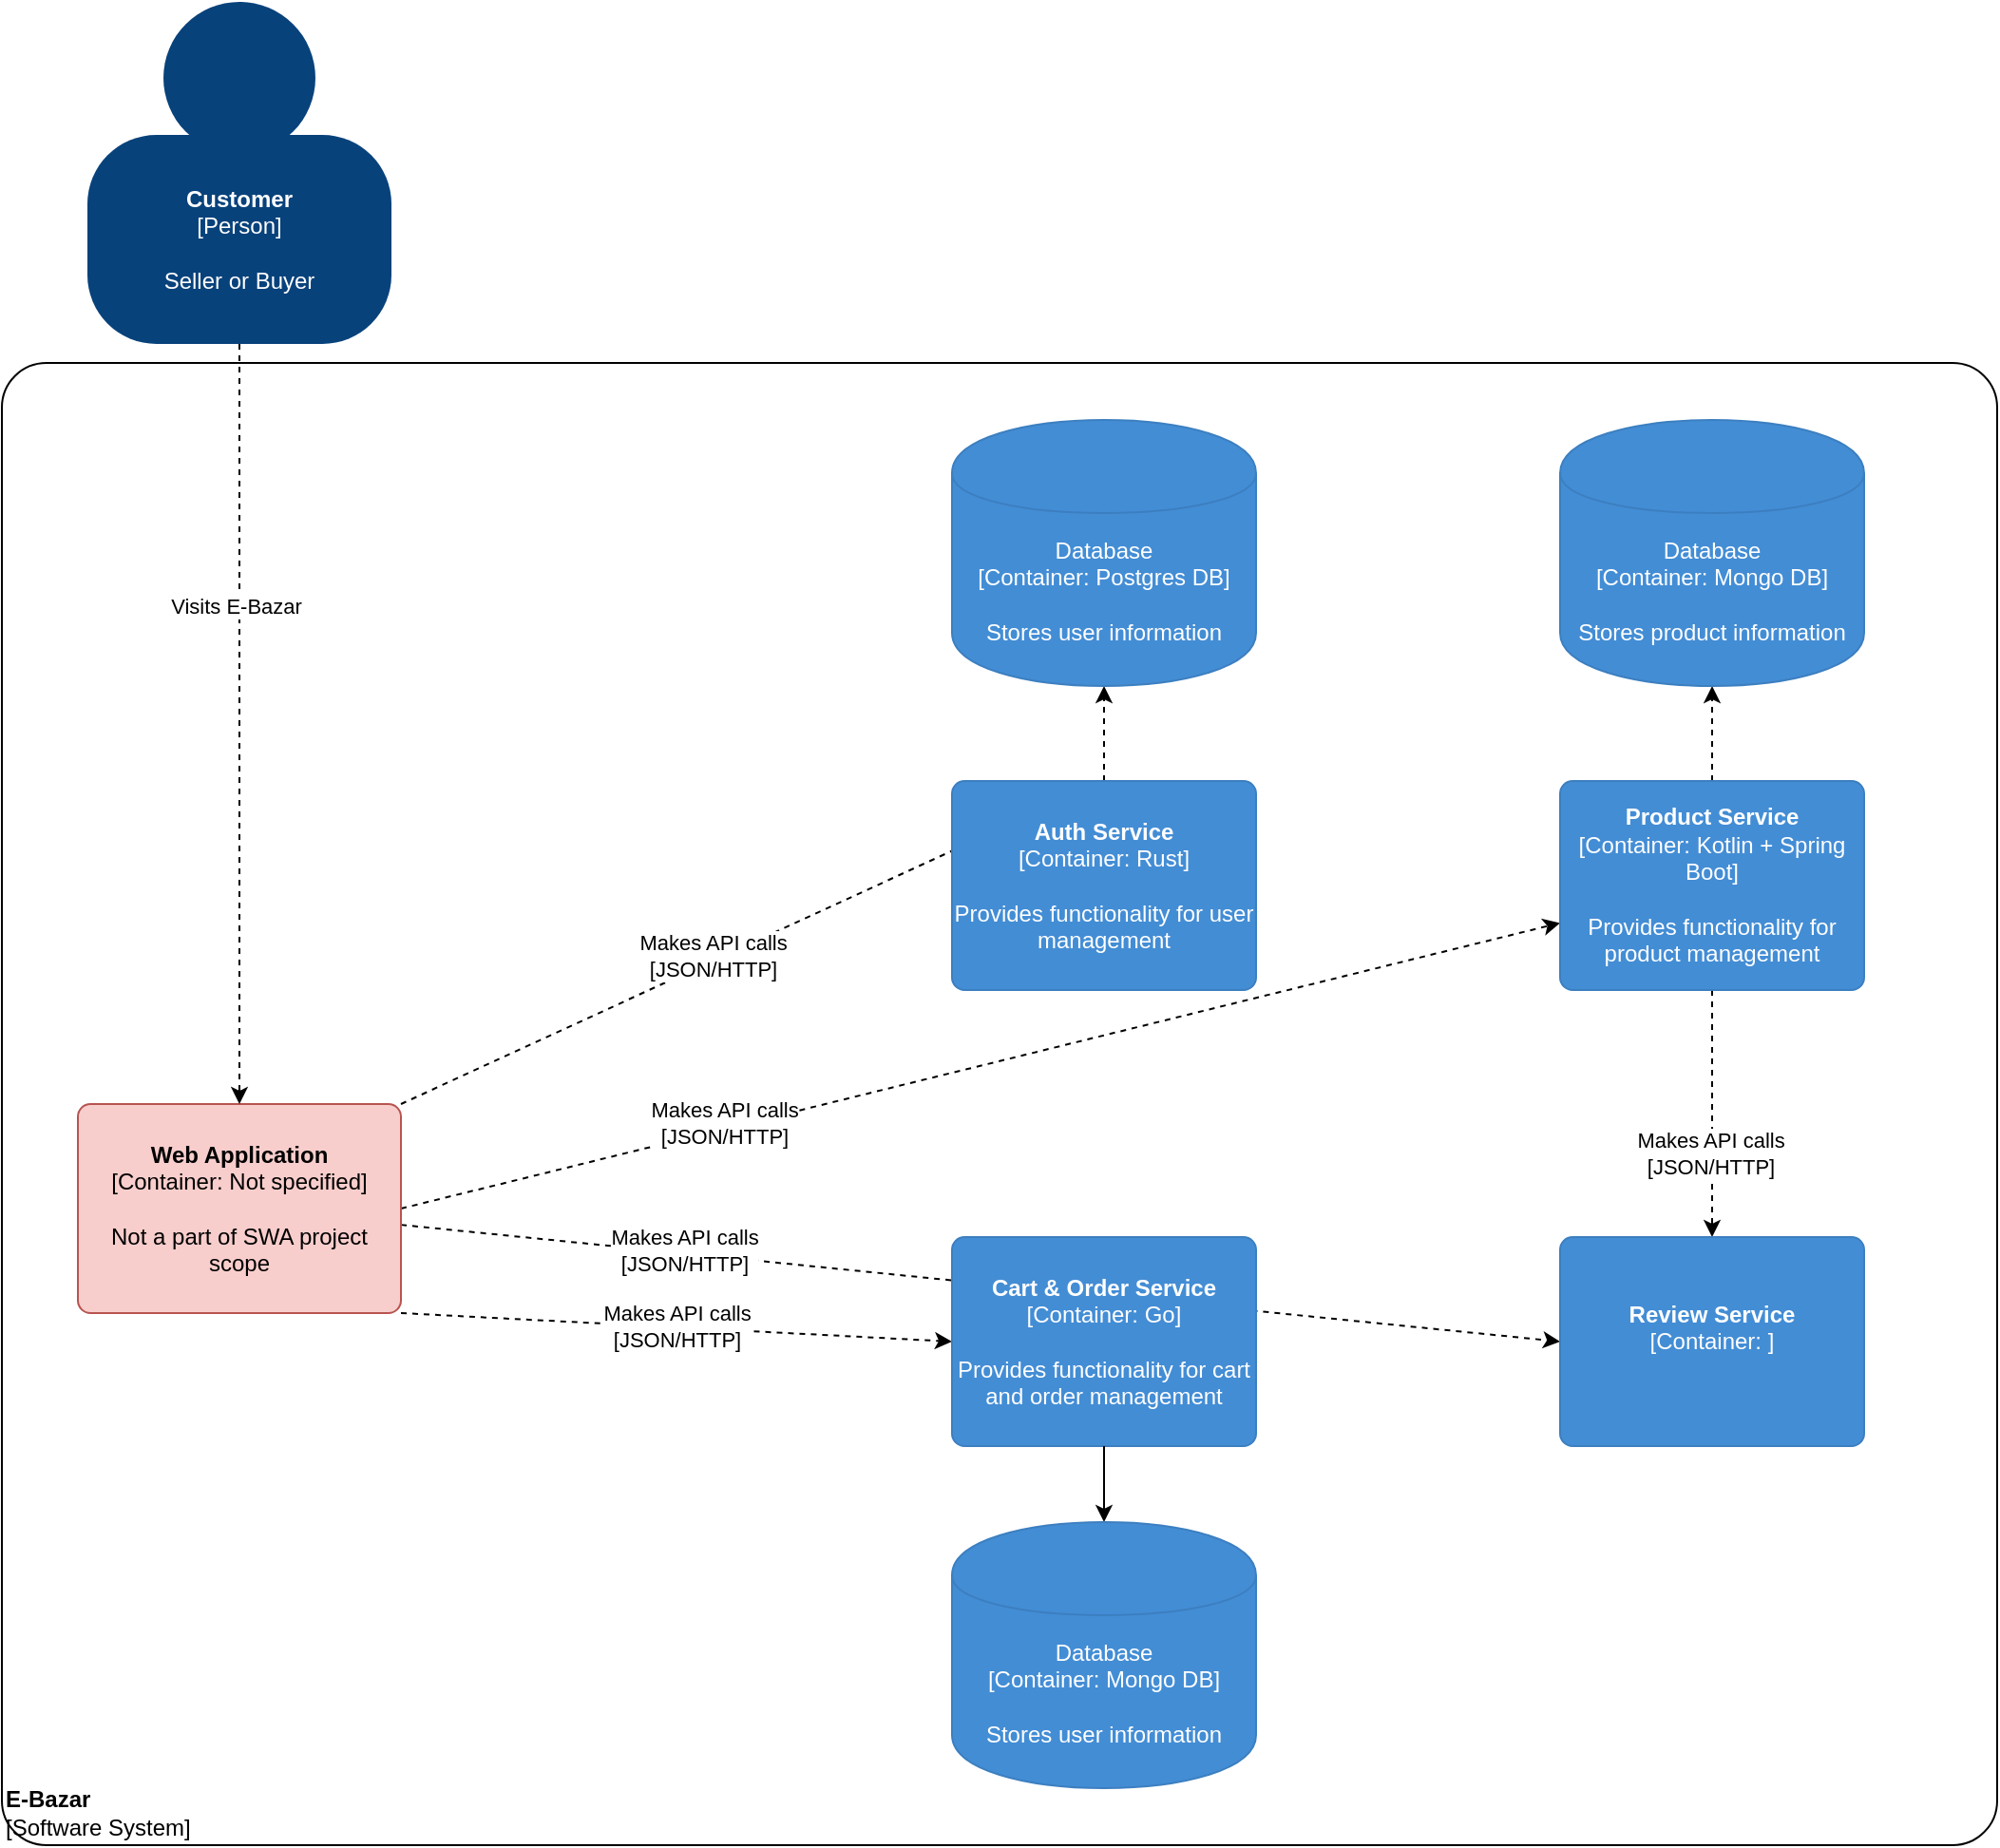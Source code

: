 <mxfile version="13.0.8" type="device"><diagram id="5rdlSLeWjLe5ZKazpeL0" name="Page-1"><mxGraphModel dx="946" dy="1769" grid="1" gridSize="10" guides="1" tooltips="1" connect="1" arrows="1" fold="1" page="1" pageScale="1" pageWidth="827" pageHeight="1169" math="0" shadow="0"><root><mxCell id="0"/><mxCell id="1" parent="0"/><mxCell id="q7wRx7g-UVZEsVyK_gLY-1" value="" style="group;rounded=0;labelBackgroundColor=none;fillColor=none;fontColor=#ffffff;align=center;html=1;" parent="1" vertex="1" connectable="0"><mxGeometry x="105" y="-20" width="160" height="180" as="geometry"/><C4Person as="c4"/></mxCell><object label="&lt;b&gt;Customer&lt;/b&gt;&lt;div&gt;[Person]&lt;/div&gt;&lt;div&gt;&lt;br&gt;&lt;/div&gt;&lt;div&gt;Seller or Buyer&lt;br&gt;&lt;/div&gt;" placeholders="1" c4Name="name" c4Type="body" c4Description="Description" id="q7wRx7g-UVZEsVyK_gLY-2"><mxCell style="rounded=1;whiteSpace=wrap;html=1;labelBackgroundColor=none;fillColor=#08427b;fontColor=#ffffff;align=center;arcSize=33;strokeColor=3c7fc0;" parent="q7wRx7g-UVZEsVyK_gLY-1" vertex="1"><mxGeometry y="70" width="160" height="110" as="geometry"/><C4Person as="c4"/></mxCell></object><mxCell id="q7wRx7g-UVZEsVyK_gLY-3" value="" style="ellipse;whiteSpace=wrap;html=1;aspect=fixed;rounded=0;labelBackgroundColor=none;fillColor=#08427b;fontSize=12;fontColor=#ffffff;align=center;strokeColor=3c7fc0;" parent="q7wRx7g-UVZEsVyK_gLY-1" vertex="1"><mxGeometry x="40" width="80" height="80" as="geometry"/><C4Person as="c4"/></mxCell><object label="&lt;div style=&quot;text-align: left&quot;&gt;&lt;b&gt;E-Bazar&lt;/b&gt;&lt;/div&gt;&lt;div style=&quot;text-align: left&quot;&gt;[Software System]&lt;/div&gt;" placeholders="1" c4Name="E-Bazar" c4Type="ExecutionEnvironment" c4Application="Software System" id="q7wRx7g-UVZEsVyK_gLY-5"><mxCell style="rounded=1;whiteSpace=wrap;html=1;labelBackgroundColor=none;fillColor=#ffffff;fontColor=#000000;align=left;arcSize=3;strokeColor=#000000;verticalAlign=bottom;" parent="1" vertex="1"><mxGeometry x="60" y="170" width="1050" height="780" as="geometry"/><C4ExecutionEnvironment as="c4"/></mxCell></object><mxCell id="q7wRx7g-UVZEsVyK_gLY-16" style="edgeStyle=none;rounded=0;orthogonalLoop=1;jettySize=auto;html=1;fontColor=#000000;dashed=1;exitX=1;exitY=0.5;exitDx=0;exitDy=0;" parent="1" source="q7wRx7g-UVZEsVyK_gLY-6" target="q7wRx7g-UVZEsVyK_gLY-10" edge="1"><mxGeometry relative="1" as="geometry"><mxPoint x="880.139" y="320" as="sourcePoint"/></mxGeometry></mxCell><mxCell id="q7wRx7g-UVZEsVyK_gLY-17" value="Makes API calls&lt;br&gt;[JSON/HTTP]" style="edgeLabel;html=1;align=center;verticalAlign=middle;resizable=0;points=[];fontColor=#000000;" parent="q7wRx7g-UVZEsVyK_gLY-16" vertex="1" connectable="0"><mxGeometry x="0.134" y="1" relative="1" as="geometry"><mxPoint x="-175.42" y="41.13" as="offset"/></mxGeometry></mxCell><mxCell id="q7wRx7g-UVZEsVyK_gLY-23" style="edgeStyle=none;rounded=0;orthogonalLoop=1;jettySize=auto;html=1;exitX=1;exitY=0;exitDx=0;exitDy=0;entryX=0.5;entryY=0;entryDx=0;entryDy=0;fontColor=#000000;dashed=1;" parent="1" source="q7wRx7g-UVZEsVyK_gLY-6" target="q7wRx7g-UVZEsVyK_gLY-18" edge="1"><mxGeometry relative="1" as="geometry"/></mxCell><mxCell id="q7wRx7g-UVZEsVyK_gLY-24" value="Makes API calls&lt;br&gt;[JSON/HTTP]" style="edgeLabel;html=1;align=center;verticalAlign=middle;resizable=0;points=[];fontColor=#000000;" parent="q7wRx7g-UVZEsVyK_gLY-23" vertex="1" connectable="0"><mxGeometry x="-0.107" y="3" relative="1" as="geometry"><mxPoint as="offset"/></mxGeometry></mxCell><mxCell id="q7wRx7g-UVZEsVyK_gLY-28" value="Makes API calls&lt;br&gt;[JSON/HTTP]" style="edgeStyle=none;rounded=0;orthogonalLoop=1;jettySize=auto;html=1;entryX=0;entryY=0.5;entryDx=0;entryDy=0;fontColor=#000000;exitX=1;exitY=1;exitDx=0;exitDy=0;dashed=1;" parent="1" source="q7wRx7g-UVZEsVyK_gLY-6" target="q7wRx7g-UVZEsVyK_gLY-25" edge="1"><mxGeometry relative="1" as="geometry"/></mxCell><mxCell id="q7wRx7g-UVZEsVyK_gLY-37" style="edgeStyle=none;rounded=0;orthogonalLoop=1;jettySize=auto;html=1;entryX=0;entryY=0.5;entryDx=0;entryDy=0;dashed=1;fontColor=#000000;" parent="1" source="q7wRx7g-UVZEsVyK_gLY-6" target="q7wRx7g-UVZEsVyK_gLY-33" edge="1"><mxGeometry relative="1" as="geometry"/></mxCell><mxCell id="q7wRx7g-UVZEsVyK_gLY-38" value="Makes API calls&lt;br&gt;[JSON/HTTP]" style="edgeLabel;html=1;align=center;verticalAlign=middle;resizable=0;points=[];fontColor=#000000;" parent="q7wRx7g-UVZEsVyK_gLY-37" vertex="1" connectable="0"><mxGeometry x="-0.512" y="2" relative="1" as="geometry"><mxPoint as="offset"/></mxGeometry></mxCell><object label="&lt;span&gt;&lt;b&gt;Web Application&lt;/b&gt;&lt;/span&gt;&lt;div&gt;[Container:&amp;nbsp;&lt;span&gt;Not specified&lt;/span&gt;&lt;span&gt;]&lt;/span&gt;&lt;/div&gt;&lt;div&gt;&lt;br&gt;&lt;/div&gt;&lt;div&gt;Not a part of SWA project scope&lt;/div&gt;" placeholders="1" c4Name="Web Application" c4Type="Container" c4Technology="Not specified" c4Description="Not a part of SWA project scope" id="q7wRx7g-UVZEsVyK_gLY-6"><mxCell style="rounded=1;whiteSpace=wrap;html=1;labelBackgroundColor=none;fillColor=#f8cecc;align=center;arcSize=6;strokeColor=#b85450;" parent="1" vertex="1"><mxGeometry x="100" y="560" width="170" height="110" as="geometry"/><C4Container as="c4"/></mxCell></object><mxCell id="q7wRx7g-UVZEsVyK_gLY-7" style="rounded=0;orthogonalLoop=1;jettySize=auto;html=1;fontColor=#ffffff;dashed=1;" parent="1" source="q7wRx7g-UVZEsVyK_gLY-2" target="q7wRx7g-UVZEsVyK_gLY-6" edge="1"><mxGeometry relative="1" as="geometry"/></mxCell><mxCell id="q7wRx7g-UVZEsVyK_gLY-9" value="Visits E-Bazar" style="edgeLabel;html=1;align=center;verticalAlign=middle;resizable=0;points=[];fontColor=#000000;labelBackgroundColor=#FFFFFF;" parent="q7wRx7g-UVZEsVyK_gLY-7" vertex="1" connectable="0"><mxGeometry x="-0.306" y="-2" relative="1" as="geometry"><mxPoint y="-1" as="offset"/></mxGeometry></mxCell><mxCell id="q7wRx7g-UVZEsVyK_gLY-30" style="edgeStyle=none;rounded=0;orthogonalLoop=1;jettySize=auto;html=1;entryX=0.5;entryY=1;entryDx=0;entryDy=0;dashed=1;fontColor=#000000;" parent="1" source="q7wRx7g-UVZEsVyK_gLY-10" target="q7wRx7g-UVZEsVyK_gLY-13" edge="1"><mxGeometry relative="1" as="geometry"/></mxCell><mxCell id="q7wRx7g-UVZEsVyK_gLY-35" style="edgeStyle=none;rounded=0;orthogonalLoop=1;jettySize=auto;html=1;entryX=0.5;entryY=0;entryDx=0;entryDy=0;dashed=1;fontColor=#000000;" parent="1" source="q7wRx7g-UVZEsVyK_gLY-10" target="q7wRx7g-UVZEsVyK_gLY-33" edge="1"><mxGeometry relative="1" as="geometry"/></mxCell><mxCell id="q7wRx7g-UVZEsVyK_gLY-36" value="Makes API calls&lt;br&gt;[JSON/HTTP]" style="edgeLabel;html=1;align=center;verticalAlign=middle;resizable=0;points=[];fontColor=#000000;" parent="q7wRx7g-UVZEsVyK_gLY-35" vertex="1" connectable="0"><mxGeometry x="0.323" y="-1" relative="1" as="geometry"><mxPoint as="offset"/></mxGeometry></mxCell><object label="&lt;span&gt;&lt;b&gt;Product Service&lt;/b&gt;&lt;/span&gt;&lt;div&gt;[Container:&amp;nbsp;&lt;span&gt;Kotlin + Spring Boot&lt;/span&gt;&lt;span&gt;]&lt;/span&gt;&lt;/div&gt;&lt;div&gt;&lt;br&gt;&lt;/div&gt;&lt;div&gt;Provides functionality for product management&lt;/div&gt;" placeholders="1" c4Name="Product Service" c4Type="Container" c4Technology="Kotlin + Spring Boot" c4Description="Provides functionality for product management" id="q7wRx7g-UVZEsVyK_gLY-10"><mxCell style="rounded=1;whiteSpace=wrap;html=1;labelBackgroundColor=none;fillColor=#438dd5;fontColor=#ffffff;align=center;arcSize=6;strokeColor=#3c7fc0;" parent="1" vertex="1"><mxGeometry x="880" y="390" width="160" height="110" as="geometry"/><C4Container as="c4"/></mxCell></object><object label="&lt;span&gt;Database&lt;/span&gt;&lt;div&gt;[Container:&amp;nbsp;Mongo DB]&lt;/div&gt;&lt;div&gt;&lt;br&gt;&lt;/div&gt;&lt;div&gt;Stores product information&lt;/div&gt;" placeholders="1" c4Type="Database" c4Technology="Mongo DB" c4Description="Stores product information" id="q7wRx7g-UVZEsVyK_gLY-13"><mxCell style="shape=cylinder;whiteSpace=wrap;html=1;boundedLbl=1;rounded=0;labelBackgroundColor=none;fillColor=#438dd5;fontSize=12;fontColor=#ffffff;align=center;strokeColor=#3c7fc0;" parent="1" vertex="1"><mxGeometry x="880" y="200" width="160" height="140" as="geometry"/><C4Database as="c4"/></mxCell></object><mxCell id="q7wRx7g-UVZEsVyK_gLY-31" style="edgeStyle=none;rounded=0;orthogonalLoop=1;jettySize=auto;html=1;entryX=0.5;entryY=1;entryDx=0;entryDy=0;dashed=1;fontColor=#000000;" parent="1" source="q7wRx7g-UVZEsVyK_gLY-18" target="q7wRx7g-UVZEsVyK_gLY-22" edge="1"><mxGeometry relative="1" as="geometry"/></mxCell><object label="&lt;span&gt;&lt;b&gt;Auth Service&lt;/b&gt;&lt;/span&gt;&lt;div&gt;[Container:&amp;nbsp;&lt;span&gt;Rust&lt;/span&gt;&lt;span&gt;]&lt;/span&gt;&lt;/div&gt;&lt;div&gt;&lt;br&gt;&lt;/div&gt;&lt;div&gt;Provides functionality for user management&lt;/div&gt;" placeholders="1" c4Name="Auth Service" c4Type="Container" c4Technology="Rust" c4Description="Provides functionality for user management" id="q7wRx7g-UVZEsVyK_gLY-18"><mxCell style="rounded=1;whiteSpace=wrap;html=1;labelBackgroundColor=none;fillColor=#438dd5;fontColor=#ffffff;align=center;arcSize=6;strokeColor=#3c7fc0;" parent="1" vertex="1"><mxGeometry x="560" y="390" width="160" height="110" as="geometry"/><C4Container as="c4"/></mxCell></object><object label="&lt;span&gt;Database&lt;/span&gt;&lt;div&gt;[Container:&amp;nbsp;Postgres DB]&lt;/div&gt;&lt;div&gt;&lt;br&gt;&lt;/div&gt;&lt;div&gt;Stores user information&lt;/div&gt;" placeholders="1" c4Type="Database" c4Technology="Postgres DB" c4Description="Stores user information" id="q7wRx7g-UVZEsVyK_gLY-22"><mxCell style="shape=cylinder;whiteSpace=wrap;html=1;boundedLbl=1;rounded=0;labelBackgroundColor=none;fillColor=#438dd5;fontSize=12;fontColor=#ffffff;align=center;strokeColor=#3c7fc0;" parent="1" vertex="1"><mxGeometry x="560" y="200" width="160" height="140" as="geometry"/><C4Database as="c4"/></mxCell></object><object label="&lt;span&gt;&lt;b&gt;Cart &amp; Order Service&lt;/b&gt;&lt;/span&gt;&lt;div&gt;[Container:&amp;nbsp;&lt;span&gt;Go&lt;/span&gt;&lt;span&gt;]&lt;/span&gt;&lt;/div&gt;&lt;div&gt;&lt;br&gt;&lt;/div&gt;&lt;div&gt;Provides functionality for cart and order management&lt;/div&gt;" placeholders="1" c4Name="Cart &amp; Order Service" c4Type="Container" c4Technology="Go" c4Description="Provides functionality for cart and order management" id="q7wRx7g-UVZEsVyK_gLY-25"><mxCell style="rounded=1;whiteSpace=wrap;html=1;labelBackgroundColor=none;fillColor=#438dd5;fontColor=#ffffff;align=center;arcSize=6;strokeColor=#3c7fc0;" parent="1" vertex="1"><mxGeometry x="560" y="630" width="160" height="110" as="geometry"/><C4Container as="c4"/></mxCell></object><mxCell id="q7wRx7g-UVZEsVyK_gLY-26" style="edgeStyle=none;rounded=0;orthogonalLoop=1;jettySize=auto;html=1;entryX=0.5;entryY=0;entryDx=0;entryDy=0;fontColor=#000000;exitX=0.5;exitY=1;exitDx=0;exitDy=0;" parent="1" source="q7wRx7g-UVZEsVyK_gLY-25" target="q7wRx7g-UVZEsVyK_gLY-27" edge="1"><mxGeometry relative="1" as="geometry"><mxPoint x="690" y="630" as="sourcePoint"/></mxGeometry></mxCell><object label="&lt;span&gt;Database&lt;/span&gt;&lt;div&gt;[Container: Mongo DB]&lt;/div&gt;&lt;div&gt;&lt;br&gt;&lt;/div&gt;&lt;div&gt;Stores user information&lt;/div&gt;" placeholders="1" c4Type="Database" c4Technology="Postgres DB" c4Description="Stores user information" id="q7wRx7g-UVZEsVyK_gLY-27"><mxCell style="shape=cylinder;whiteSpace=wrap;html=1;boundedLbl=1;rounded=0;labelBackgroundColor=none;fillColor=#438dd5;fontSize=12;fontColor=#ffffff;align=center;strokeColor=#3c7fc0;" parent="1" vertex="1"><mxGeometry x="560" y="780" width="160" height="140" as="geometry"/><C4Database as="c4"/></mxCell></object><object label="&lt;span&gt;&lt;b&gt;Review Service&lt;/b&gt;&lt;/span&gt;&lt;div&gt;[Container:&amp;nbsp;&lt;span&gt;&lt;/span&gt;&lt;span&gt;]&lt;/span&gt;&lt;/div&gt;&lt;div&gt;&lt;br&gt;&lt;/div&gt;&lt;div&gt;&lt;/div&gt;" placeholders="1" c4Name="Review Service" c4Type="Container" c4Technology="" c4Description="" id="q7wRx7g-UVZEsVyK_gLY-33"><mxCell style="rounded=1;whiteSpace=wrap;html=1;labelBackgroundColor=none;fillColor=#438dd5;fontColor=#ffffff;align=center;arcSize=6;strokeColor=#3c7fc0;" parent="1" vertex="1"><mxGeometry x="880" y="630" width="160" height="110" as="geometry"/><C4Container as="c4"/></mxCell></object></root></mxGraphModel></diagram></mxfile>